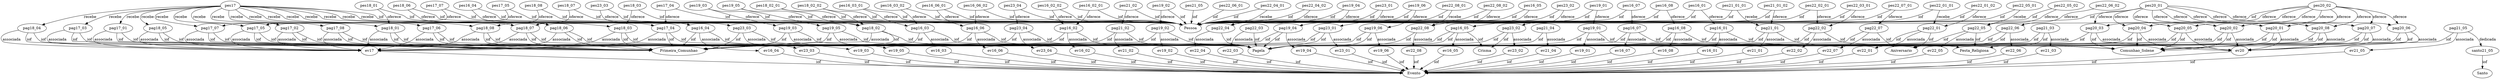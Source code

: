 digraph Pagelas {"pes16_01" -> "Pessoa" [ label = "iof" ];"pag16_01" -> "Pagela" [ label = "iof" ];"pes16_01" -> "pag16_01" [ label = "oferece" ];"ev16_01" -> "Evento" [ label = "iof" ];"pag16_01" -> "ev16_01" [ label = "associada" ];"pag16_01" -> "Comunhao_Solene" [ label = "iof" ];"pes16_02_01" -> "Pessoa" [ label = "iof" ];"pes16_02_02" -> "Pessoa" [ label = "iof" ];"pag16_02" -> "Pagela" [ label = "iof" ];"pes16_02_01" -> "pag16_02" [ label = "oferece" ];"pes16_02_02" -> "pag16_02" [ label = "oferece" ];"ev16_02" -> "Evento" [ label = "iof" ];"pag16_02" -> "ev16_02" [ label = "associada" ];"pag16_02" -> "Primeira_Comunhao" [ label = "iof" ];"pes16_03_01" -> "Pessoa" [ label = "iof" ];"pes16_03_02" -> "Pessoa" [ label = "iof" ];"pag16_03" -> "Pagela" [ label = "iof" ];"pes16_03_01" -> "pag16_03" [ label = "oferece" ];"pes16_03_02" -> "pag16_03" [ label = "oferece" ];"ev16_03" -> "Evento" [ label = "iof" ];"pag16_03" -> "ev16_03" [ label = "associada" ];"pag16_03" -> "Primeira_Comunhao" [ label = "iof" ];"pes16_04" -> "Pessoa" [ label = "iof" ];"pag16_04" -> "Pagela" [ label = "iof" ];"pes16_04" -> "pag16_04" [ label = "oferece" ];"ev16_04" -> "Evento" [ label = "iof" ];"pag16_04" -> "ev16_04" [ label = "associada" ];"pag16_04" -> "Primeira_Comunhao" [ label = "iof" ];"pes16_05" -> "Pessoa" [ label = "iof" ];"pag16_05" -> "Pagela" [ label = "iof" ];"pes16_05" -> "pag16_05" [ label = "oferece" ];"ev16_05" -> "Evento" [ label = "iof" ];"pag16_05" -> "ev16_05" [ label = "associada" ];"pag16_05" -> "Crisma" [ label = "iof" ];"pag16_05" -> "Primeira_Comunhao" [ label = "iof" ];"pes16_06_01" -> "Pessoa" [ label = "iof" ];"pes16_06_02" -> "Pessoa" [ label = "iof" ];"pag16_06" -> "Pagela" [ label = "iof" ];"pes16_06_01" -> "pag16_06" [ label = "oferece" ];"pes16_06_02" -> "pag16_06" [ label = "oferece" ];"ev16_06" -> "Evento" [ label = "iof" ];"pag16_06" -> "ev16_06" [ label = "associada" ];"pag16_06" -> "Primeira_Comunhao" [ label = "iof" ];"pes16_07" -> "Pessoa" [ label = "iof" ];"pag16_07" -> "Pagela" [ label = "iof" ];"pes16_07" -> "pag16_07" [ label = "oferece" ];"ev16_07" -> "Evento" [ label = "iof" ];"pag16_07" -> "ev16_07" [ label = "associada" ];"pag16_07" -> "Comunhao_Solene" [ label = "iof" ];"pes16_08" -> "Pessoa" [ label = "iof" ];"pag16_08" -> "Pagela" [ label = "iof" ];"pes16_08" -> "pag16_08" [ label = "oferece" ];"ev16_08" -> "Evento" [ label = "iof" ];"pag16_08" -> "ev16_08" [ label = "associada" ];"pag16_08" -> "Comunhao_Solene" [ label = "iof" ];"pag17_01" -> "Pagela" [ label = "iof" ];"pag17_02" -> "Pagela" [ label = "iof" ];"pag17_03" -> "Pagela" [ label = "iof" ];"pag17_04" -> "Pagela" [ label = "iof" ];"pag17_05" -> "Pagela" [ label = "iof" ];"pag17_06" -> "Pagela" [ label = "iof" ];"pag17_07" -> "Pagela" [ label = "iof" ];"pag17_08" -> "Pagela" [ label = "iof" ];"pes17" -> "Pessoa" [ label = "iof" ];"pes17" -> "pag17_01" [ label = "recebe" ];"pes17" -> "pag17_02" [ label = "recebe" ];"pes17" -> "pag17_03" [ label = "recebe" ];"pes17" -> "pag17_04" [ label = "recebe" ];"pes17" -> "pag17_05" [ label = "recebe" ];"pes17" -> "pag17_06" [ label = "recebe" ];"pes17" -> "pag17_07" [ label = "recebe" ];"pes17" -> "pag17_08" [ label = "recebe" ];"pes17_04" -> "Pessoa" [ label = "iof" ];"pes17_05" -> "Pessoa" [ label = "iof" ];"pes17_07" -> "Pessoa" [ label = "iof" ];"pes17_04" -> "pag17_04" [ label = "oferece" ];"pes17_05" -> "pag17_05" [ label = "oferece" ];"pes17_07" -> "pag17_07" [ label = "oferece" ];"ev17" -> "Evento" [ label = "iof" ];"pag17_01" -> "ev17" [ label = "associada" ];"pag17_02" -> "ev17" [ label = "associada" ];"pag17_03" -> "ev17" [ label = "associada" ];"pag17_04" -> "ev17" [ label = "associada" ];"pag17_05" -> "ev17" [ label = "associada" ];"pag17_06" -> "ev17" [ label = "associada" ];"pag17_07" -> "ev17" [ label = "associada" ];"pag17_08" -> "ev17" [ label = "associada" ];"pag17_01" -> "Primeira_Comunhao" [ label = "iof" ];"pag17_02" -> "Primeira_Comunhao" [ label = "iof" ];"pag17_03" -> "Primeira_Comunhao" [ label = "iof" ];"pag17_04" -> "Primeira_Comunhao" [ label = "iof" ];"pag17_05" -> "Primeira_Comunhao" [ label = "iof" ];"pag17_06" -> "Primeira_Comunhao" [ label = "iof" ];"pag17_07" -> "Primeira_Comunhao" [ label = "iof" ];"pag17_08" -> "Primeira_Comunhao" [ label = "iof" ];"pag18_01" -> "Pagela" [ label = "iof" ];"pag18_02" -> "Pagela" [ label = "iof" ];"pag18_03" -> "Pagela" [ label = "iof" ];"pag18_04" -> "Pagela" [ label = "iof" ];"pag18_05" -> "Pagela" [ label = "iof" ];"pag18_06" -> "Pagela" [ label = "iof" ];"pag18_07" -> "Pagela" [ label = "iof" ];"pag18_08" -> "Pagela" [ label = "iof" ];"pes17" -> "pag18_01" [ label = "recebe" ];"pes17" -> "pag18_02" [ label = "recebe" ];"pes17" -> "pag18_03" [ label = "recebe" ];"pes17" -> "pag18_04" [ label = "recebe" ];"pes17" -> "pag18_05" [ label = "recebe" ];"pes17" -> "pag18_06" [ label = "recebe" ];"pes17" -> "pag18_07" [ label = "recebe" ];"pes17" -> "pag18_08" [ label = "recebe" ];"pes18_01" -> "Pessoa" [ label = "iof" ];"pes18_02_01" -> "Pessoa" [ label = "iof" ];"pes18_02_02" -> "Pessoa" [ label = "iof" ];"pes18_03" -> "Pessoa" [ label = "iof" ];"pes18_06" -> "Pessoa" [ label = "iof" ];"pes18_07" -> "Pessoa" [ label = "iof" ];"pes18_08" -> "Pessoa" [ label = "iof" ];"pes18_01" -> "pag18_01" [ label = "oferece" ];"pes18_02_01" -> "pag18_02" [ label = "oferece" ];"pes18_02_02" -> "pag18_02" [ label = "oferece" ];"pes18_03" -> "pag18_03" [ label = "oferece" ];"pes18_06" -> "pag18_06" [ label = "oferece" ];"pes18_07" -> "pag18_07" [ label = "oferece" ];"pes18_08" -> "pag18_08" [ label = "oferece" ];"pag18_01" -> "ev17" [ label = "associada" ];"pag18_02" -> "ev17" [ label = "associada" ];"pag18_03" -> "ev17" [ label = "associada" ];"pag18_04" -> "ev17" [ label = "associada" ];"pag18_05" -> "ev17" [ label = "associada" ];"pag18_06" -> "ev17" [ label = "associada" ];"pag18_07" -> "ev17" [ label = "associada" ];"pag18_08" -> "ev17" [ label = "associada" ];"pag18_01" -> "Primeira_Comunhao" [ label = "iof" ];"pag18_02" -> "Primeira_Comunhao" [ label = "iof" ];"pag18_03" -> "Primeira_Comunhao" [ label = "iof" ];"pag18_04" -> "Primeira_Comunhao" [ label = "iof" ];"pag18_05" -> "Primeira_Comunhao" [ label = "iof" ];"pag18_06" -> "Primeira_Comunhao" [ label = "iof" ];"pag18_07" -> "Primeira_Comunhao" [ label = "iof" ];"pag18_08" -> "Primeira_Comunhao" [ label = "iof" ];"pag19_01" -> "Pagela" [ label = "iof" ];"pes19_01" -> "Pessoa" [ label = "iof" ];"pes19_01" -> "pag19_01" [ label = "oferece" ];"ev19_01" -> "Evento" [ label = "iof" ];"pag19_01" -> "ev19_01" [ label = "associada" ];"pag19_01" -> "Comunhao_Solene" [ label = "iof" ];"pag19_02" -> "Pagela" [ label = "iof" ];"pes19_02" -> "Pessoa" [ label = "iof" ];"pes19_02" -> "pag19_02" [ label = "oferece" ];"ev19_02" -> "Evento" [ label = "iof" ];"pag19_02" -> "ev19_02" [ label = "associada" ];"pag19_02" -> "Primeira_Comunhao" [ label = "iof" ];"pag19_03" -> "Pagela" [ label = "iof" ];"pes19_03" -> "Pessoa" [ label = "iof" ];"pes19_03" -> "pag19_03" [ label = "oferece" ];"ev19_03" -> "Evento" [ label = "iof" ];"pag19_03" -> "ev19_03" [ label = "associada" ];"pag19_03" -> "Primeira_Comunhao" [ label = "iof" ];"pag19_04" -> "Pagela" [ label = "iof" ];"pes19_04" -> "Pessoa" [ label = "iof" ];"pes19_04" -> "pag19_04" [ label = "oferece" ];"ev19_04" -> "Evento" [ label = "iof" ];"pag19_04" -> "ev19_04" [ label = "associada" ];"pag19_04" -> "Primeira_Comunhao" [ label = "iof" ];"pag19_05" -> "Pagela" [ label = "iof" ];"pes19_05" -> "Pessoa" [ label = "iof" ];"pes19_05" -> "pag19_05" [ label = "oferece" ];"ev19_05" -> "Evento" [ label = "iof" ];"pag19_05" -> "ev19_05" [ label = "associada" ];"pag19_05" -> "Primeira_Comunhao" [ label = "iof" ];"pag19_06" -> "Pagela" [ label = "iof" ];"pes19_06" -> "Pessoa" [ label = "iof" ];"pes19_06" -> "pag19_06" [ label = "oferece" ];"ev19_06" -> "Evento" [ label = "iof" ];"pag19_06" -> "ev19_06" [ label = "associada" ];"pag19_06" -> "Primeira_Comunhao" [ label = "iof" ];"pag20_02" -> "Pagela" [ label = "iof" ];"pag20_01" -> "Pagela" [ label = "iof" ];"pag20_03" -> "Pagela" [ label = "iof" ];"pag20_04" -> "Pagela" [ label = "iof" ];"pag20_05" -> "Pagela" [ label = "iof" ];"pag20_06" -> "Pagela" [ label = "iof" ];"pag20_07" -> "Pagela" [ label = "iof" ];"pag20_08" -> "Pagela" [ label = "iof" ];"pes20_01" -> "Pessoa" [ label = "iof" ];"pes20_02" -> "Pessoa" [ label = "iof" ];"pes20_01" -> "pag20_01" [ label = "oferece" ];"pes20_01" -> "pag20_02" [ label = "oferece" ];"pes20_01" -> "pag20_03" [ label = "oferece" ];"pes20_01" -> "pag20_04" [ label = "oferece" ];"pes20_01" -> "pag20_05" [ label = "oferece" ];"pes20_01" -> "pag20_06" [ label = "oferece" ];"pes20_01" -> "pag20_07" [ label = "oferece" ];"pes20_01" -> "pag20_08" [ label = "oferece" ];"pes20_02" -> "pag20_01" [ label = "oferece" ];"pes20_02" -> "pag20_02" [ label = "oferece" ];"pes20_02" -> "pag20_03" [ label = "oferece" ];"pes20_02" -> "pag20_04" [ label = "oferece" ];"pes20_02" -> "pag20_05" [ label = "oferece" ];"pes20_02" -> "pag20_06" [ label = "oferece" ];"pes20_02" -> "pag20_07" [ label = "oferece" ];"pes20_02" -> "pag20_08" [ label = "oferece" ];"ev20" -> "Evento" [ label = "iof" ];"pag20_01" -> "ev20" [ label = "associada" ];"pag20_02" -> "ev20" [ label = "associada" ];"pag20_03" -> "ev20" [ label = "associada" ];"pag20_04" -> "ev20" [ label = "associada" ];"pag20_05" -> "ev20" [ label = "associada" ];"pag20_06" -> "ev20" [ label = "associada" ];"pag20_07" -> "ev20" [ label = "associada" ];"pag20_08" -> "ev20" [ label = "associada" ];"pag20_01" -> "Comunhao_Solene" [ label = "iof" ];"pag20_02" -> "Comunhao_Solene" [ label = "iof" ];"pag20_03" -> "Comunhao_Solene" [ label = "iof" ];"pag20_04" -> "Comunhao_Solene" [ label = "iof" ];"pag20_05" -> "Comunhao_Solene" [ label = "iof" ];"pag20_06" -> "Comunhao_Solene" [ label = "iof" ];"pag20_07" -> "Comunhao_Solene" [ label = "iof" ];"pag20_08" -> "Comunhao_Solene" [ label = "iof" ];"pag21_01" -> "Pagela" [ label = "iof" ];"pes21_01_01" -> "Pessoa" [ label = "iof" ];"pes21_01_02" -> "Pessoa" [ label = "iof" ];"pes21_01_01" -> "pag21_01" [ label = "recebe" ];"pes21_01_02" -> "pag21_01" [ label = "oferece" ];"ev21_01" -> "Evento" [ label = "iof" ];"pag21_01" -> "ev21_01" [ label = "associada" ];"pag21_01" -> "Festa_Religiosa" [ label = "iof" ];"pag21_02" -> "Pagela" [ label = "iof" ];"pes21_02" -> "Pessoa" [ label = "iof" ];"pes21_02" -> "pag21_02" [ label = "oferece" ];"ev21_02" -> "Evento" [ label = "iof" ];"pag21_02" -> "ev21_02" [ label = "associada" ];"pag21_02" -> "Primeira_Comunhao" [ label = "iof" ];"pag21_03" -> "Pagela" [ label = "iof" ];"ev21_03" -> "Evento" [ label = "iof" ];"pag21_03" -> "ev21_03" [ label = "associada" ];"pag21_03" -> "Festa_Religiosa" [ label = "iof" ];"pag21_04" -> "Pagela" [ label = "iof" ];"ev21_04" -> "Evento" [ label = "iof" ];"pag21_04" -> "ev21_04" [ label = "associada" ];"pag21_05" -> "Pagela" [ label = "iof" ];"pes21_05" -> "Pessoa" [ label = "iof" ];"santo21_05" -> "Santo" [ label = "iof" ];"ev21_05" -> "Evento" [ label = "iof" ];"pag21_05" -> "santo21_05" [ label = "dedicada" ];"pag21_05" -> "ev21_05" [ label = "associada" ];"pag22_01" -> "Pagela" [ label = "iof" ];"pes22_01_01" -> "Pessoa" [ label = "iof" ];"pes22_01_02" -> "Pessoa" [ label = "iof" ];"pes22_01_01" -> "pag22_01" [ label = "recebe" ];"pes22_01_02" -> "pag22_01" [ label = "oferece" ];"ev22_01" -> "Evento" [ label = "iof" ];"pag22_01" -> "ev22_01" [ label = "associada" ];"pag22_01" -> "Aniversario" [ label = "iof" ];"pag22_02" -> "Pagela" [ label = "iof" ];"pes22_02_01" -> "Pessoa" [ label = "iof" ];"pes22_02_01" -> "pag22_02" [ label = "oferece" ];"ev22_02" -> "Evento" [ label = "iof" ];"pag22_02" -> "ev22_02" [ label = "associada" ];"pag22_02" -> "Comunhao_Solene" [ label = "iof" ];"pag22_03" -> "Pagela" [ label = "iof" ];"pes22_03_01" -> "Pessoa" [ label = "iof" ];"pes22_03_01" -> "pag22_02" [ label = "oferece" ];"ev22_03" -> "Evento" [ label = "iof" ];"pag22_03" -> "ev22_03" [ label = "associada" ];"pag22_04" -> "Pagela" [ label = "iof" ];"pes22_04_01" -> "Pessoa" [ label = "iof" ];"pes22_04_02" -> "Pessoa" [ label = "iof" ];"pes22_04_01" -> "pag22_04" [ label = "recebe" ];"pes22_04_02" -> "pag22_04" [ label = "oferece" ];"ev22_04" -> "Evento" [ label = "iof" ];"pag22_04" -> "ev22_04" [ label = "associada" ];"pag22_05" -> "Pagela" [ label = "iof" ];"pes22_05_01" -> "Pessoa" [ label = "iof" ];"pes22_05_02" -> "Pessoa" [ label = "iof" ];"pes22_05_01" -> "pag22_05" [ label = "recebe" ];"pes22_05_02" -> "pag22_05" [ label = "oferece" ];"ev22_05" -> "Evento" [ label = "iof" ];"pag22_05" -> "ev22_05" [ label = "associada" ];"pag22_05" -> "Festa_Religiosa" [ label = "iof" ];"pag22_06" -> "Pagela" [ label = "iof" ];"pes22_06_01" -> "Pessoa" [ label = "iof" ];"pes22_06_02" -> "pag22_06" [ label = "oferece" ];"ev22_06" -> "Evento" [ label = "iof" ];"pag22_06" -> "ev22_06" [ label = "associada" ];"pag22_06" -> "Aniversario" [ label = "iof" ];"pag22_07" -> "Pagela" [ label = "iof" ];"pes22_07_01" -> "Pessoa" [ label = "iof" ];"pes22_07_01" -> "pag22_07" [ label = "oferece" ];"ev22_07" -> "Evento" [ label = "iof" ];"pag22_07" -> "ev22_07" [ label = "associada" ];"pag22_07" -> "Aniversario" [ label = "iof" ];"pag22_08" -> "Pagela" [ label = "iof" ];"pes22_08_01" -> "Pessoa" [ label = "iof" ];"pes22_08_02" -> "Pessoa" [ label = "iof" ];"pes22_08_01" -> "pag22_08" [ label = "recebe" ];"pes22_08_02" -> "pag22_08" [ label = "oferece" ];"ev22_08" -> "Evento" [ label = "iof" ];"pag22_08" -> "ev22_08" [ label = "associada" ];"pag23_01" -> "Pagela" [ label = "iof" ];"pes23_01" -> "Pessoa" [ label = "iof" ];"pes23_01" -> "pag23_01" [ label = "oferece" ];"ev23_01" -> "Evento" [ label = "iof" ];"pag23_01" -> "ev23_01" [ label = "associada" ];"pag23_01" -> "Primeira_Comunhao" [ label = "iof" ];"pag23_02" -> "Pagela" [ label = "iof" ];"pes23_02" -> "Pessoa" [ label = "iof" ];"pes23_02" -> "pag23_02" [ label = "oferece" ];"ev23_02" -> "Evento" [ label = "iof" ];"pag23_02" -> "ev23_02" [ label = "associada" ];"pag23_02" -> "Crisma" [ label = "iof" ];"pag23_03" -> "Pagela" [ label = "iof" ];"pes23_03" -> "Pessoa" [ label = "iof" ];"pes23_03" -> "pag23_03" [ label = "oferece" ];"ev23_03" -> "Evento" [ label = "iof" ];"pag23_03" -> "ev23_03" [ label = "associada" ];"pag23_03" -> "Primeira_Comunhao" [ label = "iof" ];"pag23_04" -> "Pagela" [ label = "iof" ];"pes23_04" -> "Pessoa" [ label = "iof" ];"pes23_04" -> "pag23_04" [ label = "oferece" ];"ev23_04" -> "Evento" [ label = "iof" ];"pag23_04" -> "ev23_04" [ label = "associada" ];"pag23_04" -> "Primeira_Comunhao" [ label = "iof" ];}